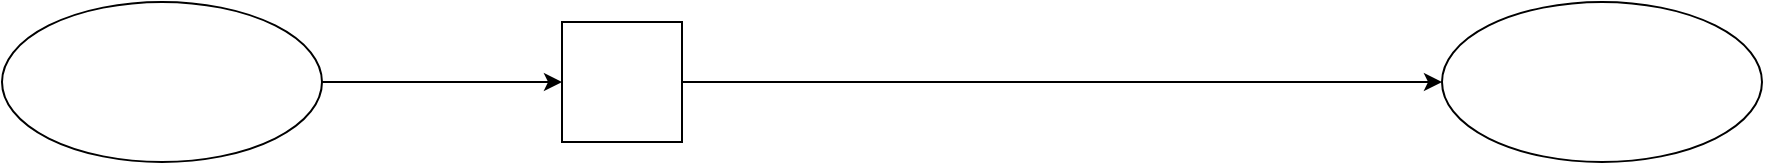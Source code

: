 <mxfile version="14.5.7" type="github">
  <diagram id="REG2GWGOrpyXZ2wY1BBL" name="Page-1">
    <mxGraphModel dx="1209" dy="643" grid="1" gridSize="10" guides="1" tooltips="1" connect="1" arrows="1" fold="1" page="1" pageScale="1" pageWidth="827" pageHeight="1169" math="0" shadow="0">
      <root>
        <mxCell id="0" />
        <mxCell id="1" parent="0" />
        <mxCell id="_RyLIi_xfBxSePMbdY6R-1" value="" style="ellipse;whiteSpace=wrap;html=1;" vertex="1" parent="1">
          <mxGeometry x="80" y="320" width="160" height="80" as="geometry" />
        </mxCell>
        <mxCell id="_RyLIi_xfBxSePMbdY6R-2" value="" style="ellipse;whiteSpace=wrap;html=1;" vertex="1" parent="1">
          <mxGeometry x="800" y="320" width="160" height="80" as="geometry" />
        </mxCell>
        <mxCell id="_RyLIi_xfBxSePMbdY6R-3" value="" style="endArrow=classic;html=1;exitX=1;exitY=0.5;exitDx=0;exitDy=0;entryX=0;entryY=0.5;entryDx=0;entryDy=0;" edge="1" parent="1" source="_RyLIi_xfBxSePMbdY6R-1" target="_RyLIi_xfBxSePMbdY6R-6">
          <mxGeometry width="50" height="50" relative="1" as="geometry">
            <mxPoint x="390" y="510" as="sourcePoint" />
            <mxPoint x="440" y="360" as="targetPoint" />
          </mxGeometry>
        </mxCell>
        <mxCell id="_RyLIi_xfBxSePMbdY6R-6" value="" style="whiteSpace=wrap;html=1;aspect=fixed;" vertex="1" parent="1">
          <mxGeometry x="360" y="330" width="60" height="60" as="geometry" />
        </mxCell>
        <mxCell id="_RyLIi_xfBxSePMbdY6R-7" value="" style="endArrow=classic;html=1;entryX=0;entryY=0.5;entryDx=0;entryDy=0;" edge="1" parent="1" source="_RyLIi_xfBxSePMbdY6R-6" target="_RyLIi_xfBxSePMbdY6R-2">
          <mxGeometry width="50" height="50" relative="1" as="geometry">
            <mxPoint x="580" y="510" as="sourcePoint" />
            <mxPoint x="630" y="460" as="targetPoint" />
          </mxGeometry>
        </mxCell>
      </root>
    </mxGraphModel>
  </diagram>
</mxfile>
